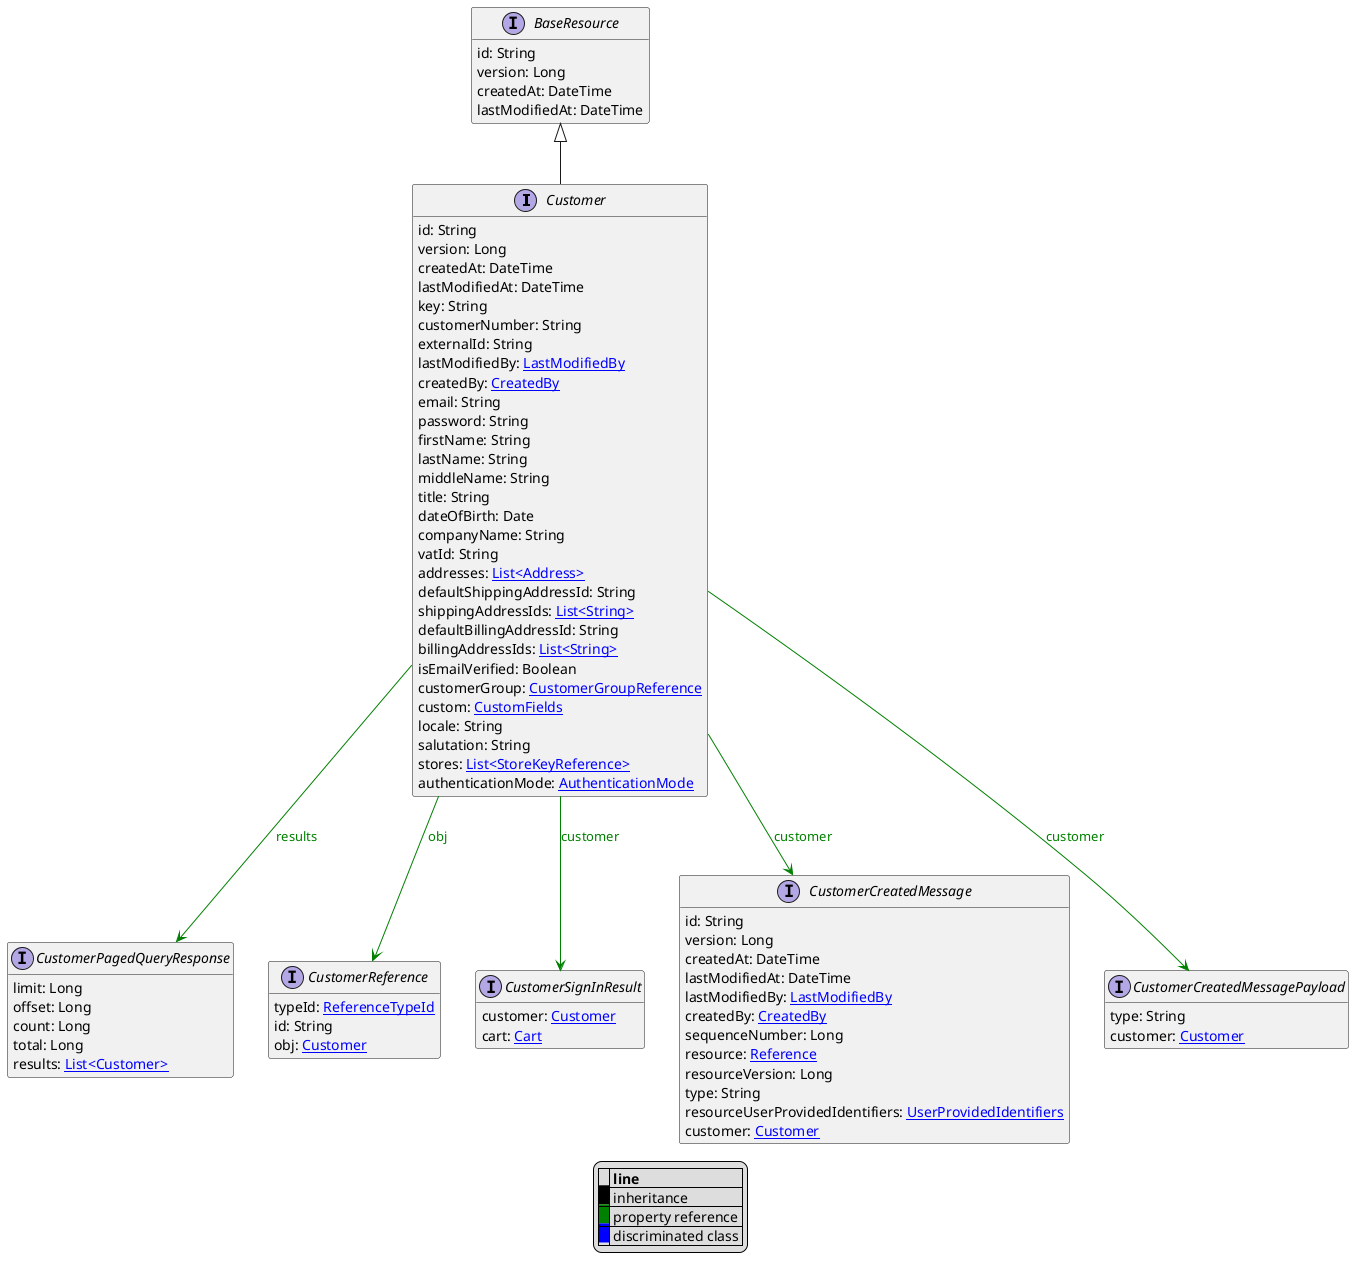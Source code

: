 @startuml

hide empty fields
hide empty methods
legend
|= |= line |
|<back:black>   </back>| inheritance |
|<back:green>   </back>| property reference |
|<back:blue>   </back>| discriminated class |
endlegend
interface Customer [[Customer.svg]] extends BaseResource {
    id: String
    version: Long
    createdAt: DateTime
    lastModifiedAt: DateTime
    key: String
    customerNumber: String
    externalId: String
    lastModifiedBy: [[LastModifiedBy.svg LastModifiedBy]]
    createdBy: [[CreatedBy.svg CreatedBy]]
    email: String
    password: String
    firstName: String
    lastName: String
    middleName: String
    title: String
    dateOfBirth: Date
    companyName: String
    vatId: String
    addresses: [[Address.svg List<Address>]]
    defaultShippingAddressId: String
    shippingAddressIds: [[String.svg List<String>]]
    defaultBillingAddressId: String
    billingAddressIds: [[String.svg List<String>]]
    isEmailVerified: Boolean
    customerGroup: [[CustomerGroupReference.svg CustomerGroupReference]]
    custom: [[CustomFields.svg CustomFields]]
    locale: String
    salutation: String
    stores: [[StoreKeyReference.svg List<StoreKeyReference>]]
    authenticationMode: [[AuthenticationMode.svg AuthenticationMode]]
}
interface BaseResource [[BaseResource.svg]]  {
    id: String
    version: Long
    createdAt: DateTime
    lastModifiedAt: DateTime
}


interface CustomerPagedQueryResponse [[CustomerPagedQueryResponse.svg]]  {
    limit: Long
    offset: Long
    count: Long
    total: Long
    results: [[Customer.svg List<Customer>]]
}
interface CustomerReference [[CustomerReference.svg]]  {
    typeId: [[ReferenceTypeId.svg ReferenceTypeId]]
    id: String
    obj: [[Customer.svg Customer]]
}
interface CustomerSignInResult [[CustomerSignInResult.svg]]  {
    customer: [[Customer.svg Customer]]
    cart: [[Cart.svg Cart]]
}
interface CustomerCreatedMessage [[CustomerCreatedMessage.svg]]  {
    id: String
    version: Long
    createdAt: DateTime
    lastModifiedAt: DateTime
    lastModifiedBy: [[LastModifiedBy.svg LastModifiedBy]]
    createdBy: [[CreatedBy.svg CreatedBy]]
    sequenceNumber: Long
    resource: [[Reference.svg Reference]]
    resourceVersion: Long
    type: String
    resourceUserProvidedIdentifiers: [[UserProvidedIdentifiers.svg UserProvidedIdentifiers]]
    customer: [[Customer.svg Customer]]
}
interface CustomerCreatedMessagePayload [[CustomerCreatedMessagePayload.svg]]  {
    type: String
    customer: [[Customer.svg Customer]]
}

Customer --> CustomerPagedQueryResponse #green;text:green : "results"
Customer --> CustomerReference #green;text:green : "obj"
Customer --> CustomerSignInResult #green;text:green : "customer"
Customer --> CustomerCreatedMessage #green;text:green : "customer"
Customer --> CustomerCreatedMessagePayload #green;text:green : "customer"
@enduml
